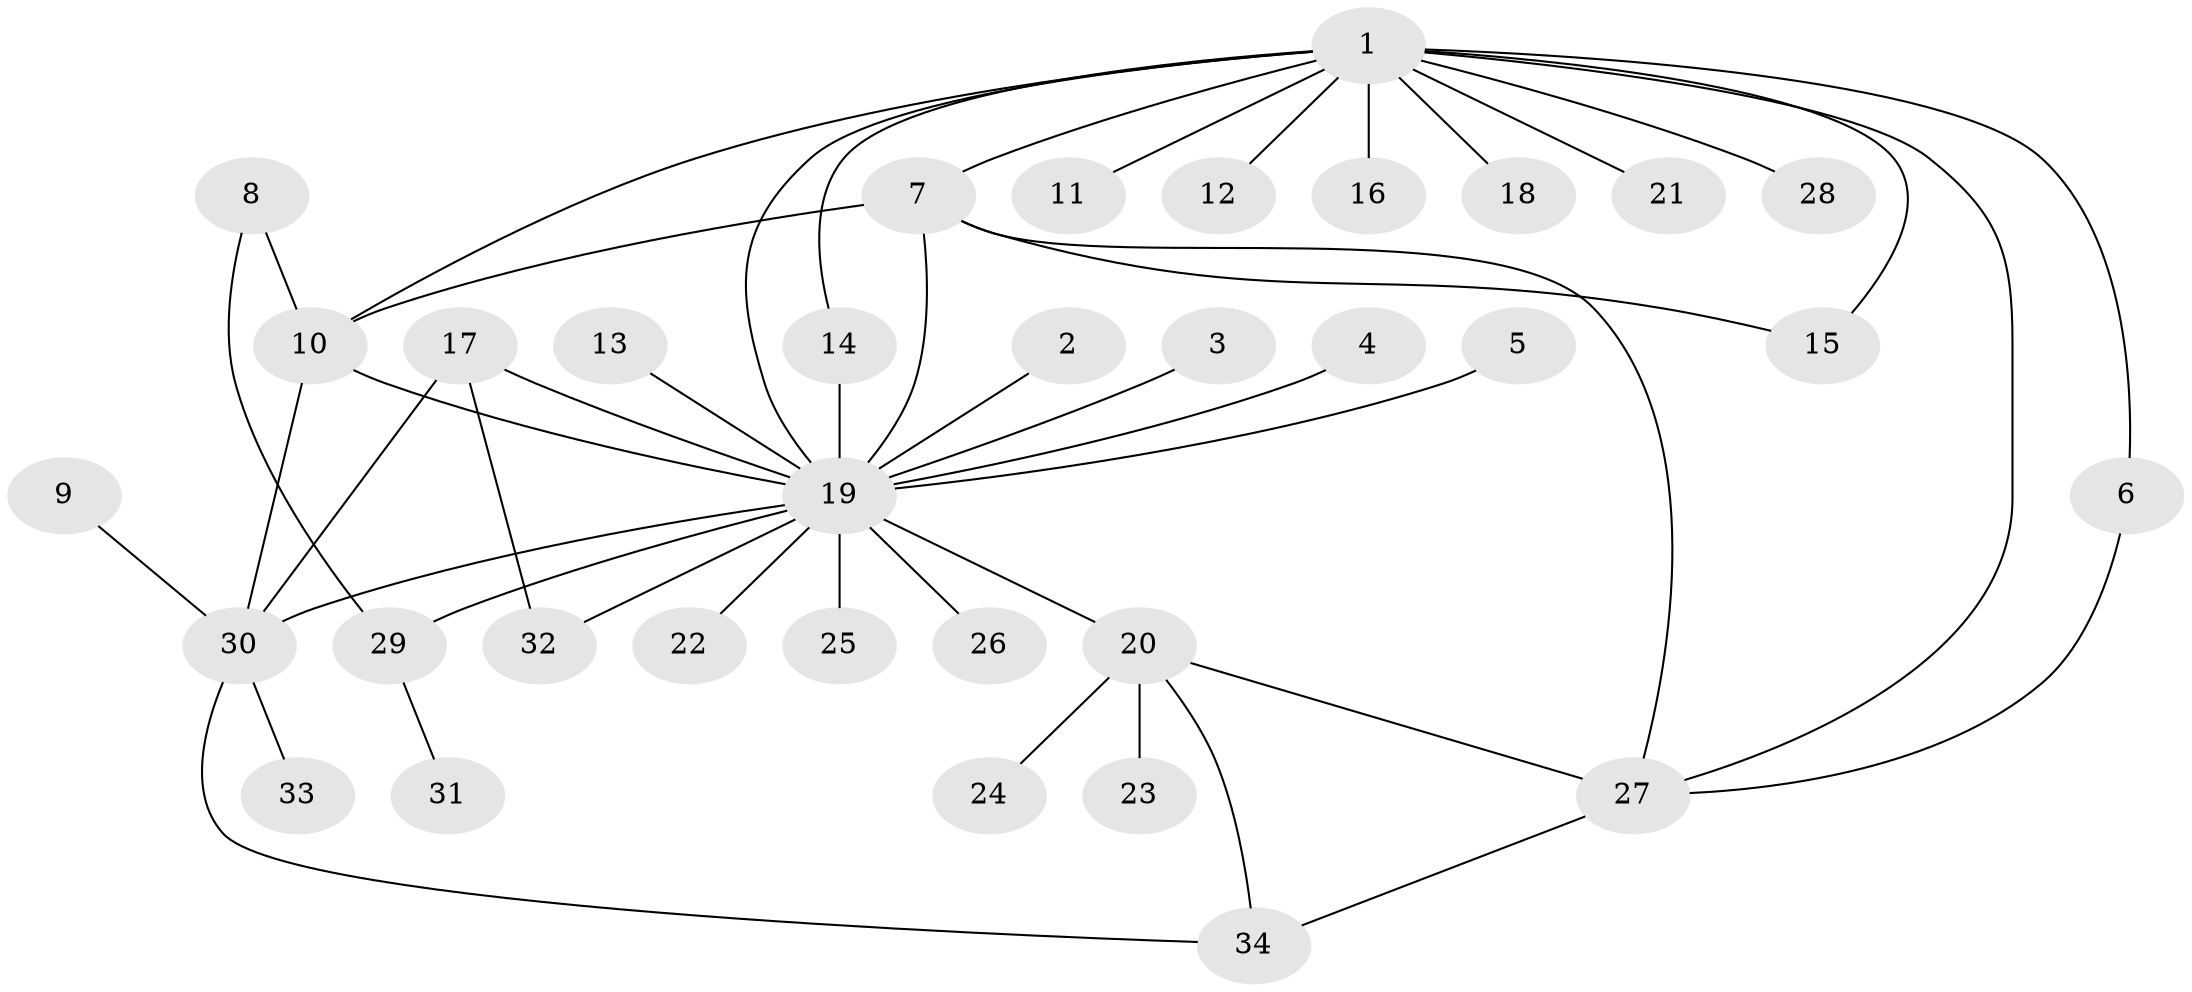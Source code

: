 // original degree distribution, {6: 0.045454545454545456, 10: 0.015151515151515152, 20: 0.015151515151515152, 1: 0.4393939393939394, 5: 0.045454545454545456, 2: 0.25757575757575757, 3: 0.13636363636363635, 4: 0.030303030303030304, 7: 0.015151515151515152}
// Generated by graph-tools (version 1.1) at 2025/25/03/09/25 03:25:59]
// undirected, 34 vertices, 47 edges
graph export_dot {
graph [start="1"]
  node [color=gray90,style=filled];
  1;
  2;
  3;
  4;
  5;
  6;
  7;
  8;
  9;
  10;
  11;
  12;
  13;
  14;
  15;
  16;
  17;
  18;
  19;
  20;
  21;
  22;
  23;
  24;
  25;
  26;
  27;
  28;
  29;
  30;
  31;
  32;
  33;
  34;
  1 -- 6 [weight=1.0];
  1 -- 7 [weight=1.0];
  1 -- 10 [weight=1.0];
  1 -- 11 [weight=1.0];
  1 -- 12 [weight=1.0];
  1 -- 14 [weight=1.0];
  1 -- 15 [weight=1.0];
  1 -- 16 [weight=1.0];
  1 -- 18 [weight=1.0];
  1 -- 19 [weight=1.0];
  1 -- 21 [weight=1.0];
  1 -- 27 [weight=1.0];
  1 -- 28 [weight=1.0];
  2 -- 19 [weight=1.0];
  3 -- 19 [weight=1.0];
  4 -- 19 [weight=1.0];
  5 -- 19 [weight=1.0];
  6 -- 27 [weight=1.0];
  7 -- 10 [weight=1.0];
  7 -- 15 [weight=1.0];
  7 -- 19 [weight=1.0];
  7 -- 27 [weight=2.0];
  8 -- 10 [weight=1.0];
  8 -- 29 [weight=1.0];
  9 -- 30 [weight=1.0];
  10 -- 19 [weight=1.0];
  10 -- 30 [weight=1.0];
  13 -- 19 [weight=1.0];
  14 -- 19 [weight=1.0];
  17 -- 19 [weight=1.0];
  17 -- 30 [weight=1.0];
  17 -- 32 [weight=1.0];
  19 -- 20 [weight=3.0];
  19 -- 22 [weight=1.0];
  19 -- 25 [weight=1.0];
  19 -- 26 [weight=1.0];
  19 -- 29 [weight=1.0];
  19 -- 30 [weight=2.0];
  19 -- 32 [weight=1.0];
  20 -- 23 [weight=1.0];
  20 -- 24 [weight=1.0];
  20 -- 27 [weight=1.0];
  20 -- 34 [weight=1.0];
  27 -- 34 [weight=1.0];
  29 -- 31 [weight=1.0];
  30 -- 33 [weight=1.0];
  30 -- 34 [weight=1.0];
}
